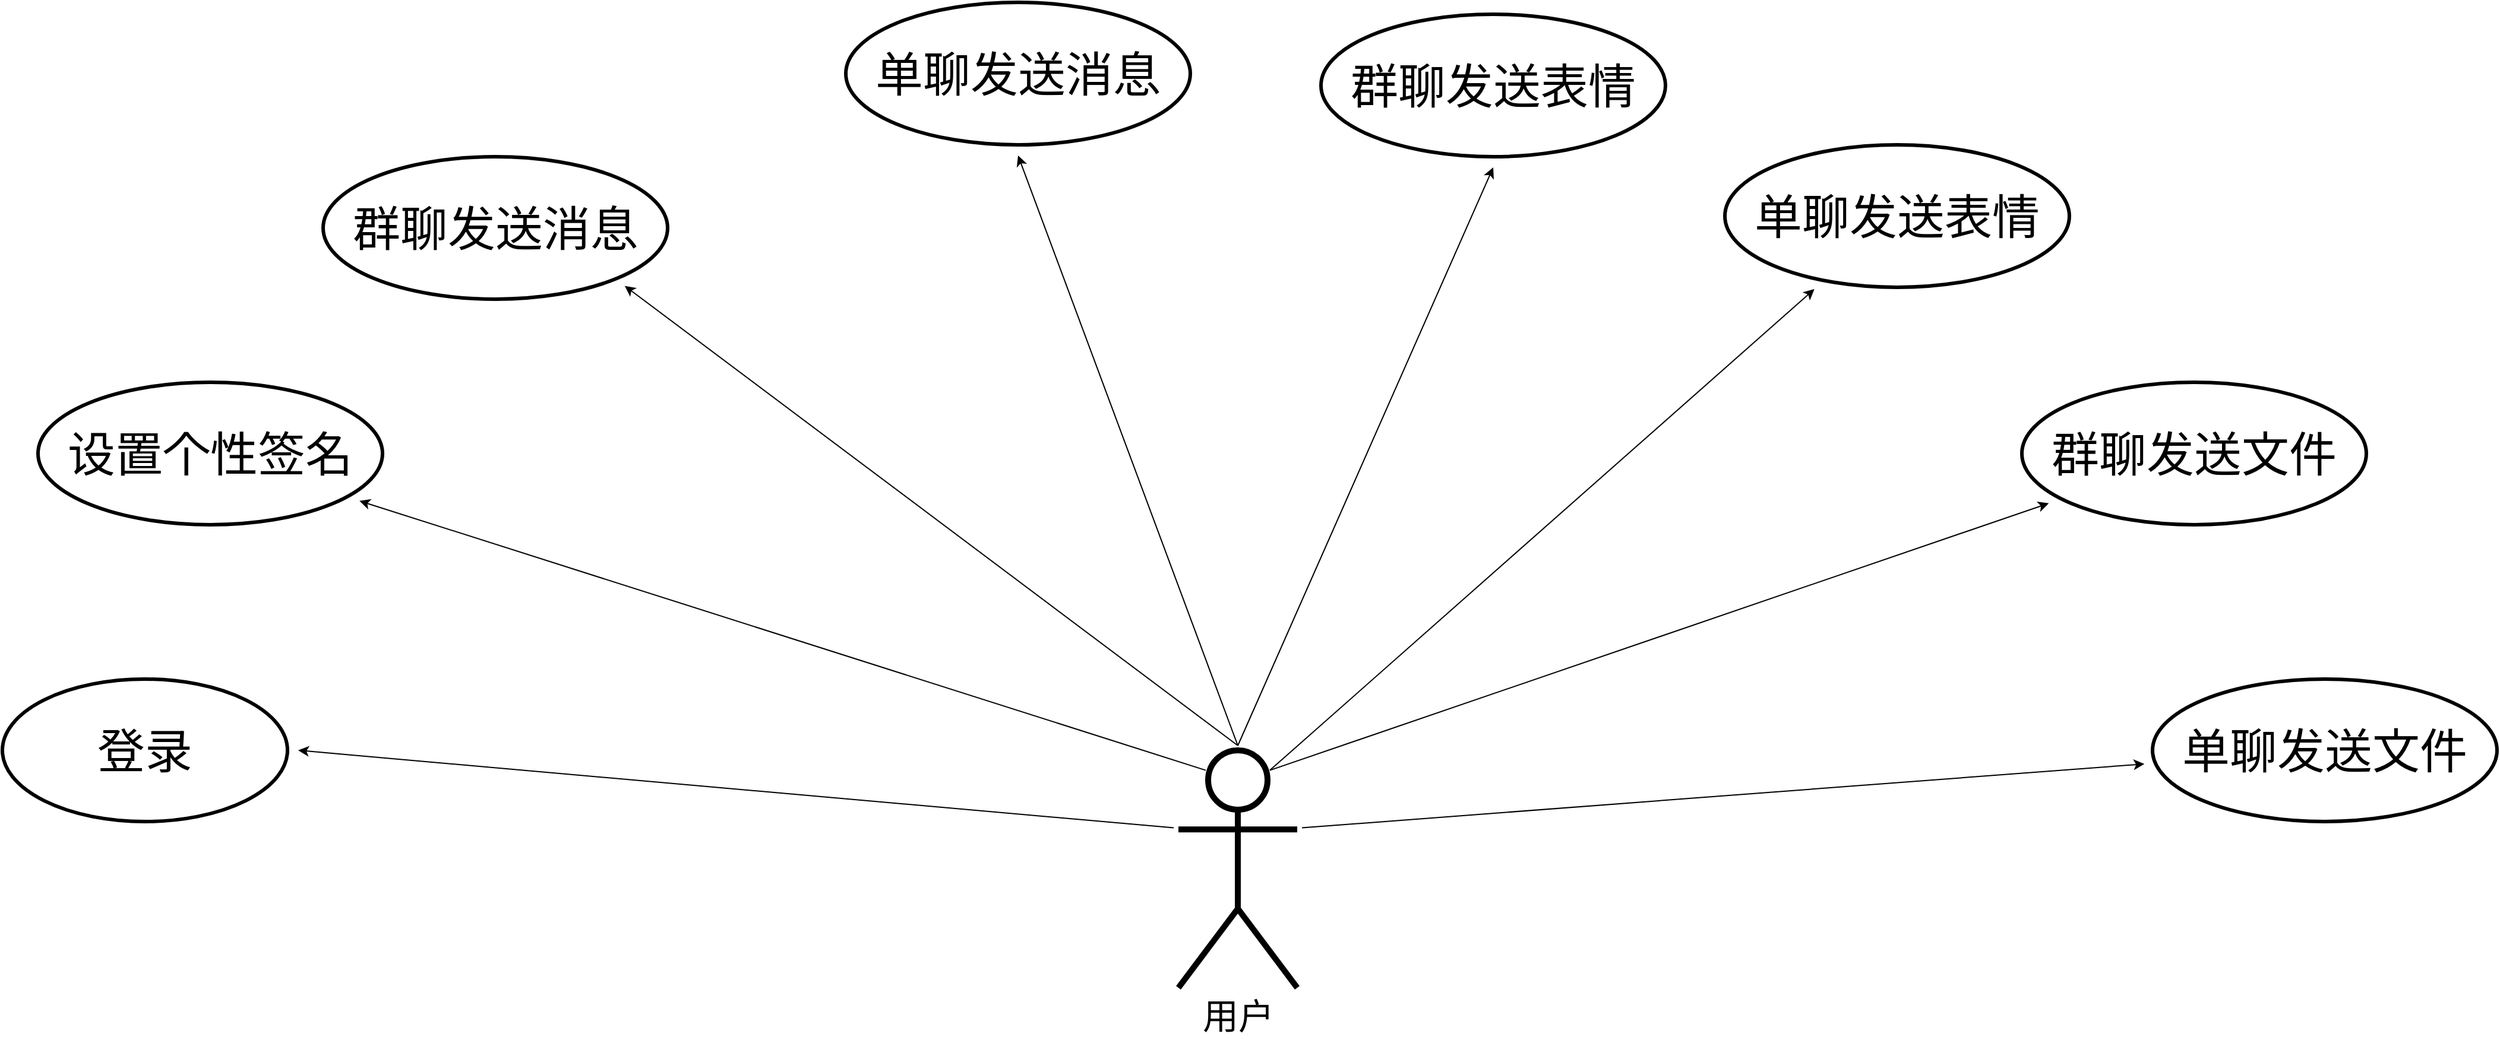 <mxfile version="24.0.5" type="github">
  <diagram name="第 1 页" id="81JypQjD4qwoYPLPaIoE">
    <mxGraphModel dx="5210" dy="2935" grid="1" gridSize="10" guides="1" tooltips="1" connect="1" arrows="1" fold="1" page="1" pageScale="1" pageWidth="2500" pageHeight="1200" math="0" shadow="0">
      <root>
        <mxCell id="0" />
        <mxCell id="1" parent="0" />
        <mxCell id="7Cnte670nhF5TuqJmQ0h-11" style="edgeStyle=none;rounded=0;orthogonalLoop=1;jettySize=auto;html=1;exitX=0;exitY=0.333;exitDx=0;exitDy=0;exitPerimeter=0;entryX=1;entryY=0.5;entryDx=0;entryDy=0;" edge="1" parent="1" source="7Cnte670nhF5TuqJmQ0h-1" target="7Cnte670nhF5TuqJmQ0h-2">
          <mxGeometry relative="1" as="geometry" />
        </mxCell>
        <mxCell id="7Cnte670nhF5TuqJmQ0h-12" style="edgeStyle=none;rounded=0;orthogonalLoop=1;jettySize=auto;html=1;exitX=0.25;exitY=0.1;exitDx=0;exitDy=0;exitPerimeter=0;" edge="1" parent="1" source="7Cnte670nhF5TuqJmQ0h-1" target="7Cnte670nhF5TuqJmQ0h-3">
          <mxGeometry relative="1" as="geometry" />
        </mxCell>
        <mxCell id="7Cnte670nhF5TuqJmQ0h-13" style="edgeStyle=none;rounded=0;orthogonalLoop=1;jettySize=auto;html=1;exitX=0.5;exitY=0;exitDx=0;exitDy=0;exitPerimeter=0;entryX=1;entryY=1;entryDx=0;entryDy=0;" edge="1" parent="1" source="7Cnte670nhF5TuqJmQ0h-1" target="7Cnte670nhF5TuqJmQ0h-4">
          <mxGeometry relative="1" as="geometry" />
        </mxCell>
        <mxCell id="7Cnte670nhF5TuqJmQ0h-14" style="edgeStyle=none;rounded=0;orthogonalLoop=1;jettySize=auto;html=1;exitX=0.5;exitY=0;exitDx=0;exitDy=0;exitPerimeter=0;entryX=0.5;entryY=1;entryDx=0;entryDy=0;" edge="1" parent="1" source="7Cnte670nhF5TuqJmQ0h-1" target="7Cnte670nhF5TuqJmQ0h-5">
          <mxGeometry relative="1" as="geometry" />
        </mxCell>
        <mxCell id="7Cnte670nhF5TuqJmQ0h-15" style="edgeStyle=none;rounded=0;orthogonalLoop=1;jettySize=auto;html=1;exitX=0.5;exitY=0;exitDx=0;exitDy=0;exitPerimeter=0;entryX=0.5;entryY=1;entryDx=0;entryDy=0;" edge="1" parent="1" source="7Cnte670nhF5TuqJmQ0h-1" target="7Cnte670nhF5TuqJmQ0h-6">
          <mxGeometry relative="1" as="geometry" />
        </mxCell>
        <mxCell id="7Cnte670nhF5TuqJmQ0h-16" style="edgeStyle=none;rounded=0;orthogonalLoop=1;jettySize=auto;html=1;exitX=0.75;exitY=0.1;exitDx=0;exitDy=0;exitPerimeter=0;" edge="1" parent="1" source="7Cnte670nhF5TuqJmQ0h-1" target="7Cnte670nhF5TuqJmQ0h-7">
          <mxGeometry relative="1" as="geometry" />
        </mxCell>
        <mxCell id="7Cnte670nhF5TuqJmQ0h-17" style="edgeStyle=none;rounded=0;orthogonalLoop=1;jettySize=auto;html=1;exitX=0.75;exitY=0.1;exitDx=0;exitDy=0;exitPerimeter=0;" edge="1" parent="1" source="7Cnte670nhF5TuqJmQ0h-1" target="7Cnte670nhF5TuqJmQ0h-9">
          <mxGeometry relative="1" as="geometry" />
        </mxCell>
        <mxCell id="7Cnte670nhF5TuqJmQ0h-18" style="edgeStyle=none;rounded=0;orthogonalLoop=1;jettySize=auto;html=1;exitX=1;exitY=0.333;exitDx=0;exitDy=0;exitPerimeter=0;" edge="1" parent="1" source="7Cnte670nhF5TuqJmQ0h-1" target="7Cnte670nhF5TuqJmQ0h-8">
          <mxGeometry relative="1" as="geometry" />
        </mxCell>
        <mxCell id="7Cnte670nhF5TuqJmQ0h-1" value="&lt;font style=&quot;font-size: 30px;&quot;&gt;用户&lt;/font&gt;" style="shape=umlActor;verticalLabelPosition=bottom;verticalAlign=top;html=1;outlineConnect=0;strokeWidth=5;perimeterSpacing=4;" vertex="1" parent="1">
          <mxGeometry x="1170" y="780" width="100" height="200" as="geometry" />
        </mxCell>
        <mxCell id="7Cnte670nhF5TuqJmQ0h-2" value="&lt;font style=&quot;font-size: 40px;&quot;&gt;登录&lt;/font&gt;" style="ellipse;whiteSpace=wrap;html=1;strokeWidth=3;perimeterSpacing=9;" vertex="1" parent="1">
          <mxGeometry x="180" y="720" width="240" height="120" as="geometry" />
        </mxCell>
        <mxCell id="7Cnte670nhF5TuqJmQ0h-3" value="&lt;font style=&quot;font-size: 40px;&quot;&gt;设置个性签名&lt;/font&gt;" style="ellipse;whiteSpace=wrap;html=1;strokeWidth=3;perimeterSpacing=9;" vertex="1" parent="1">
          <mxGeometry x="210" y="470" width="290" height="120" as="geometry" />
        </mxCell>
        <mxCell id="7Cnte670nhF5TuqJmQ0h-4" value="&lt;font style=&quot;font-size: 40px;&quot;&gt;群聊发送消息&lt;/font&gt;" style="ellipse;whiteSpace=wrap;html=1;strokeWidth=3;perimeterSpacing=9;" vertex="1" parent="1">
          <mxGeometry x="450" y="280" width="290" height="120" as="geometry" />
        </mxCell>
        <mxCell id="7Cnte670nhF5TuqJmQ0h-5" value="&lt;font style=&quot;font-size: 40px;&quot;&gt;单聊发送消息&lt;/font&gt;" style="ellipse;whiteSpace=wrap;html=1;strokeWidth=3;perimeterSpacing=9;" vertex="1" parent="1">
          <mxGeometry x="890" y="150" width="290" height="120" as="geometry" />
        </mxCell>
        <mxCell id="7Cnte670nhF5TuqJmQ0h-6" value="&lt;font style=&quot;font-size: 40px;&quot;&gt;群聊发送表情&lt;/font&gt;" style="ellipse;whiteSpace=wrap;html=1;strokeWidth=3;perimeterSpacing=9;" vertex="1" parent="1">
          <mxGeometry x="1290" y="160" width="290" height="120" as="geometry" />
        </mxCell>
        <mxCell id="7Cnte670nhF5TuqJmQ0h-7" value="&lt;font style=&quot;font-size: 40px;&quot;&gt;单聊发送表情&lt;/font&gt;" style="ellipse;whiteSpace=wrap;html=1;strokeWidth=3;perimeterSpacing=9;" vertex="1" parent="1">
          <mxGeometry x="1630" y="270" width="290" height="120" as="geometry" />
        </mxCell>
        <mxCell id="7Cnte670nhF5TuqJmQ0h-8" value="&lt;font style=&quot;font-size: 40px;&quot;&gt;单聊发送文件&lt;/font&gt;" style="ellipse;whiteSpace=wrap;html=1;strokeWidth=3;perimeterSpacing=9;" vertex="1" parent="1">
          <mxGeometry x="1990" y="720" width="290" height="120" as="geometry" />
        </mxCell>
        <mxCell id="7Cnte670nhF5TuqJmQ0h-9" value="&lt;font style=&quot;font-size: 40px;&quot;&gt;群聊发送文件&lt;/font&gt;" style="ellipse;whiteSpace=wrap;html=1;strokeWidth=3;perimeterSpacing=9;" vertex="1" parent="1">
          <mxGeometry x="1880" y="470" width="290" height="120" as="geometry" />
        </mxCell>
      </root>
    </mxGraphModel>
  </diagram>
</mxfile>
